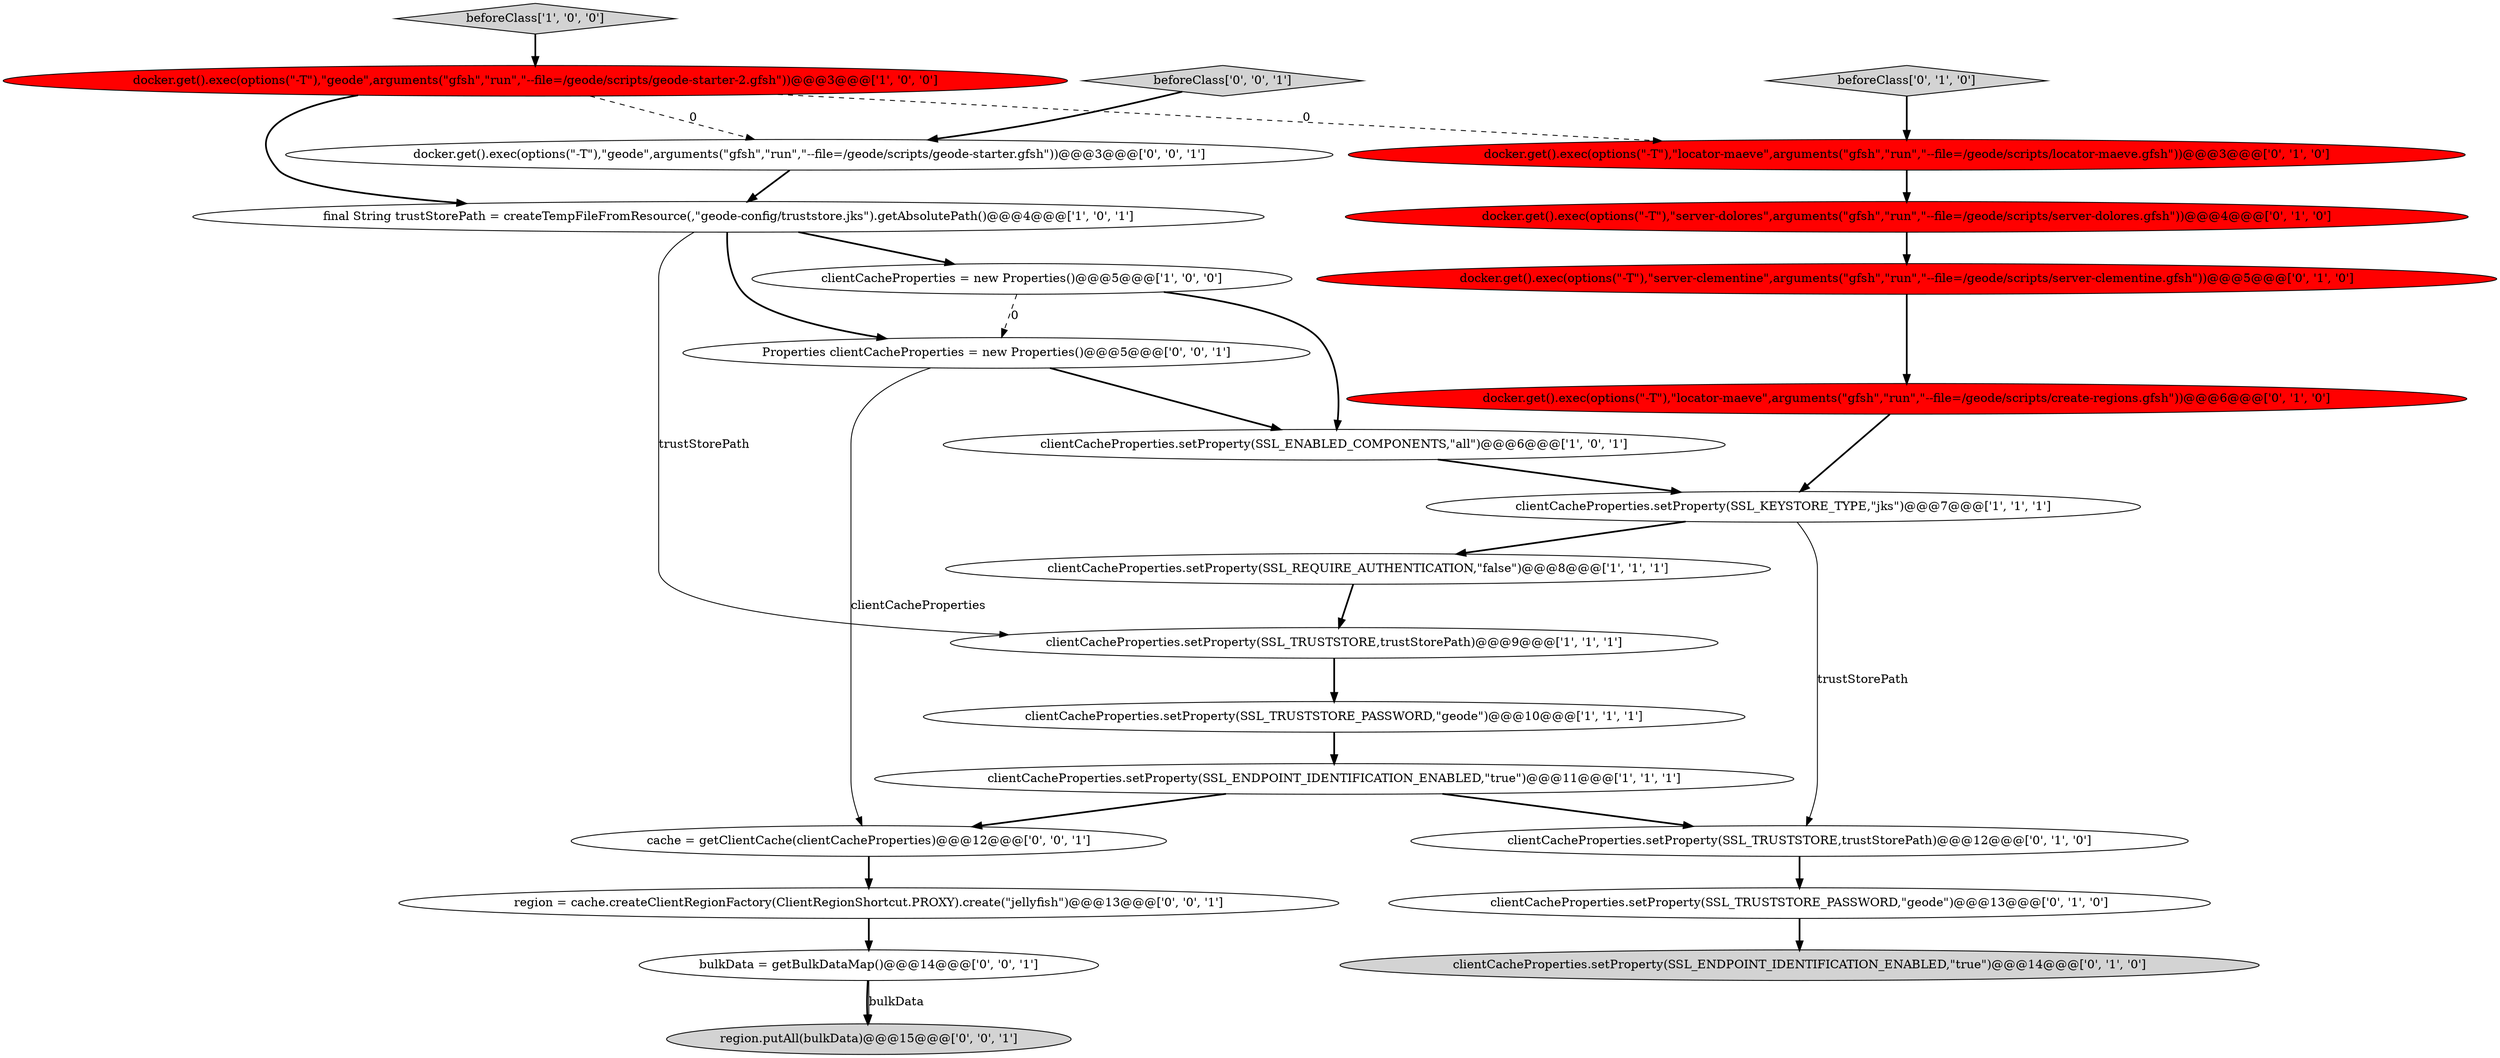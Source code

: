 digraph {
0 [style = filled, label = "clientCacheProperties = new Properties()@@@5@@@['1', '0', '0']", fillcolor = white, shape = ellipse image = "AAA0AAABBB1BBB"];
12 [style = filled, label = "beforeClass['0', '1', '0']", fillcolor = lightgray, shape = diamond image = "AAA0AAABBB2BBB"];
2 [style = filled, label = "docker.get().exec(options(\"-T\"),\"geode\",arguments(\"gfsh\",\"run\",\"--file=/geode/scripts/geode-starter-2.gfsh\"))@@@3@@@['1', '0', '0']", fillcolor = red, shape = ellipse image = "AAA1AAABBB1BBB"];
1 [style = filled, label = "clientCacheProperties.setProperty(SSL_ENDPOINT_IDENTIFICATION_ENABLED,\"true\")@@@11@@@['1', '1', '1']", fillcolor = white, shape = ellipse image = "AAA0AAABBB1BBB"];
13 [style = filled, label = "docker.get().exec(options(\"-T\"),\"locator-maeve\",arguments(\"gfsh\",\"run\",\"--file=/geode/scripts/create-regions.gfsh\"))@@@6@@@['0', '1', '0']", fillcolor = red, shape = ellipse image = "AAA1AAABBB2BBB"];
23 [style = filled, label = "docker.get().exec(options(\"-T\"),\"geode\",arguments(\"gfsh\",\"run\",\"--file=/geode/scripts/geode-starter.gfsh\"))@@@3@@@['0', '0', '1']", fillcolor = white, shape = ellipse image = "AAA0AAABBB3BBB"];
20 [style = filled, label = "region = cache.createClientRegionFactory(ClientRegionShortcut.PROXY).create(\"jellyfish\")@@@13@@@['0', '0', '1']", fillcolor = white, shape = ellipse image = "AAA0AAABBB3BBB"];
18 [style = filled, label = "cache = getClientCache(clientCacheProperties)@@@12@@@['0', '0', '1']", fillcolor = white, shape = ellipse image = "AAA0AAABBB3BBB"];
21 [style = filled, label = "Properties clientCacheProperties = new Properties()@@@5@@@['0', '0', '1']", fillcolor = white, shape = ellipse image = "AAA0AAABBB3BBB"];
19 [style = filled, label = "bulkData = getBulkDataMap()@@@14@@@['0', '0', '1']", fillcolor = white, shape = ellipse image = "AAA0AAABBB3BBB"];
10 [style = filled, label = "docker.get().exec(options(\"-T\"),\"server-clementine\",arguments(\"gfsh\",\"run\",\"--file=/geode/scripts/server-clementine.gfsh\"))@@@5@@@['0', '1', '0']", fillcolor = red, shape = ellipse image = "AAA1AAABBB2BBB"];
9 [style = filled, label = "clientCacheProperties.setProperty(SSL_REQUIRE_AUTHENTICATION,\"false\")@@@8@@@['1', '1', '1']", fillcolor = white, shape = ellipse image = "AAA0AAABBB1BBB"];
8 [style = filled, label = "clientCacheProperties.setProperty(SSL_TRUSTSTORE_PASSWORD,\"geode\")@@@10@@@['1', '1', '1']", fillcolor = white, shape = ellipse image = "AAA0AAABBB1BBB"];
24 [style = filled, label = "region.putAll(bulkData)@@@15@@@['0', '0', '1']", fillcolor = lightgray, shape = ellipse image = "AAA0AAABBB3BBB"];
16 [style = filled, label = "clientCacheProperties.setProperty(SSL_TRUSTSTORE_PASSWORD,\"geode\")@@@13@@@['0', '1', '0']", fillcolor = white, shape = ellipse image = "AAA0AAABBB2BBB"];
22 [style = filled, label = "beforeClass['0', '0', '1']", fillcolor = lightgray, shape = diamond image = "AAA0AAABBB3BBB"];
17 [style = filled, label = "clientCacheProperties.setProperty(SSL_ENDPOINT_IDENTIFICATION_ENABLED,\"true\")@@@14@@@['0', '1', '0']", fillcolor = lightgray, shape = ellipse image = "AAA0AAABBB2BBB"];
11 [style = filled, label = "docker.get().exec(options(\"-T\"),\"server-dolores\",arguments(\"gfsh\",\"run\",\"--file=/geode/scripts/server-dolores.gfsh\"))@@@4@@@['0', '1', '0']", fillcolor = red, shape = ellipse image = "AAA1AAABBB2BBB"];
6 [style = filled, label = "final String trustStorePath = createTempFileFromResource(,\"geode-config/truststore.jks\").getAbsolutePath()@@@4@@@['1', '0', '1']", fillcolor = white, shape = ellipse image = "AAA0AAABBB1BBB"];
14 [style = filled, label = "clientCacheProperties.setProperty(SSL_TRUSTSTORE,trustStorePath)@@@12@@@['0', '1', '0']", fillcolor = white, shape = ellipse image = "AAA0AAABBB2BBB"];
15 [style = filled, label = "docker.get().exec(options(\"-T\"),\"locator-maeve\",arguments(\"gfsh\",\"run\",\"--file=/geode/scripts/locator-maeve.gfsh\"))@@@3@@@['0', '1', '0']", fillcolor = red, shape = ellipse image = "AAA1AAABBB2BBB"];
4 [style = filled, label = "clientCacheProperties.setProperty(SSL_TRUSTSTORE,trustStorePath)@@@9@@@['1', '1', '1']", fillcolor = white, shape = ellipse image = "AAA0AAABBB1BBB"];
5 [style = filled, label = "beforeClass['1', '0', '0']", fillcolor = lightgray, shape = diamond image = "AAA0AAABBB1BBB"];
7 [style = filled, label = "clientCacheProperties.setProperty(SSL_ENABLED_COMPONENTS,\"all\")@@@6@@@['1', '0', '1']", fillcolor = white, shape = ellipse image = "AAA0AAABBB1BBB"];
3 [style = filled, label = "clientCacheProperties.setProperty(SSL_KEYSTORE_TYPE,\"jks\")@@@7@@@['1', '1', '1']", fillcolor = white, shape = ellipse image = "AAA0AAABBB1BBB"];
2->23 [style = dashed, label="0"];
14->16 [style = bold, label=""];
3->14 [style = solid, label="trustStorePath"];
2->6 [style = bold, label=""];
6->21 [style = bold, label=""];
9->4 [style = bold, label=""];
12->15 [style = bold, label=""];
1->18 [style = bold, label=""];
6->0 [style = bold, label=""];
16->17 [style = bold, label=""];
22->23 [style = bold, label=""];
7->3 [style = bold, label=""];
0->7 [style = bold, label=""];
19->24 [style = bold, label=""];
2->15 [style = dashed, label="0"];
3->9 [style = bold, label=""];
8->1 [style = bold, label=""];
18->20 [style = bold, label=""];
5->2 [style = bold, label=""];
21->18 [style = solid, label="clientCacheProperties"];
15->11 [style = bold, label=""];
13->3 [style = bold, label=""];
10->13 [style = bold, label=""];
11->10 [style = bold, label=""];
0->21 [style = dashed, label="0"];
23->6 [style = bold, label=""];
6->4 [style = solid, label="trustStorePath"];
21->7 [style = bold, label=""];
4->8 [style = bold, label=""];
1->14 [style = bold, label=""];
20->19 [style = bold, label=""];
19->24 [style = solid, label="bulkData"];
}
